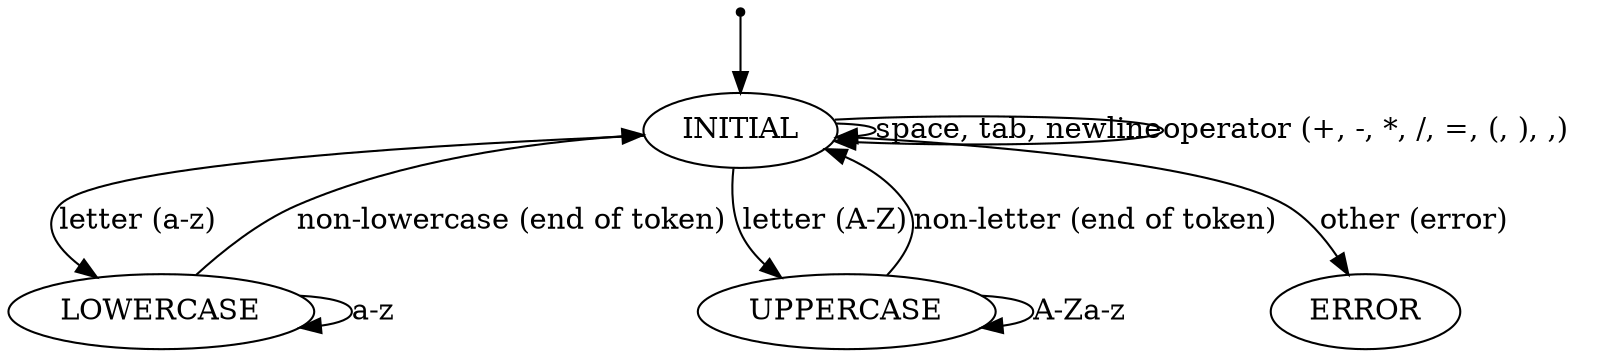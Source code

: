 digraph stateDiagram {
    // Initial pseudo state
    start [shape=point];
    start -> INITIAL;

    // Transitions from INITIAL state
    INITIAL -> INITIAL [label="space, tab, newline"];
    INITIAL -> INITIAL [label="operator (+, -, *, /, =, (, ), ,)"];
    INITIAL -> LOWERCASE [label="letter (a-z)"];
    INITIAL -> UPPERCASE [label="letter (A-Z)"];
    INITIAL -> ERROR [label="other (error)"];

    // Transitions from LOWERCASE (building an identifier)
    LOWERCASE -> LOWERCASE [label="a-z"];
    LOWERCASE -> INITIAL [label="non-lowercase (end of token)"];

    // Transitions from UPPERCASE (building a reserved word or NUMBER)
    UPPERCASE -> UPPERCASE [label="A-Za-z"];
    UPPERCASE -> INITIAL [label="non-letter (end of token)"];
}